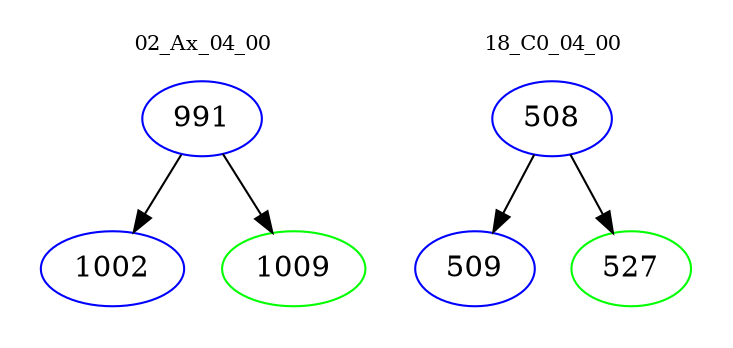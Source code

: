 digraph{
subgraph cluster_0 {
color = white
label = "02_Ax_04_00";
fontsize=10;
T0_991 [label="991", color="blue"]
T0_991 -> T0_1002 [color="black"]
T0_1002 [label="1002", color="blue"]
T0_991 -> T0_1009 [color="black"]
T0_1009 [label="1009", color="green"]
}
subgraph cluster_1 {
color = white
label = "18_C0_04_00";
fontsize=10;
T1_508 [label="508", color="blue"]
T1_508 -> T1_509 [color="black"]
T1_509 [label="509", color="blue"]
T1_508 -> T1_527 [color="black"]
T1_527 [label="527", color="green"]
}
}
